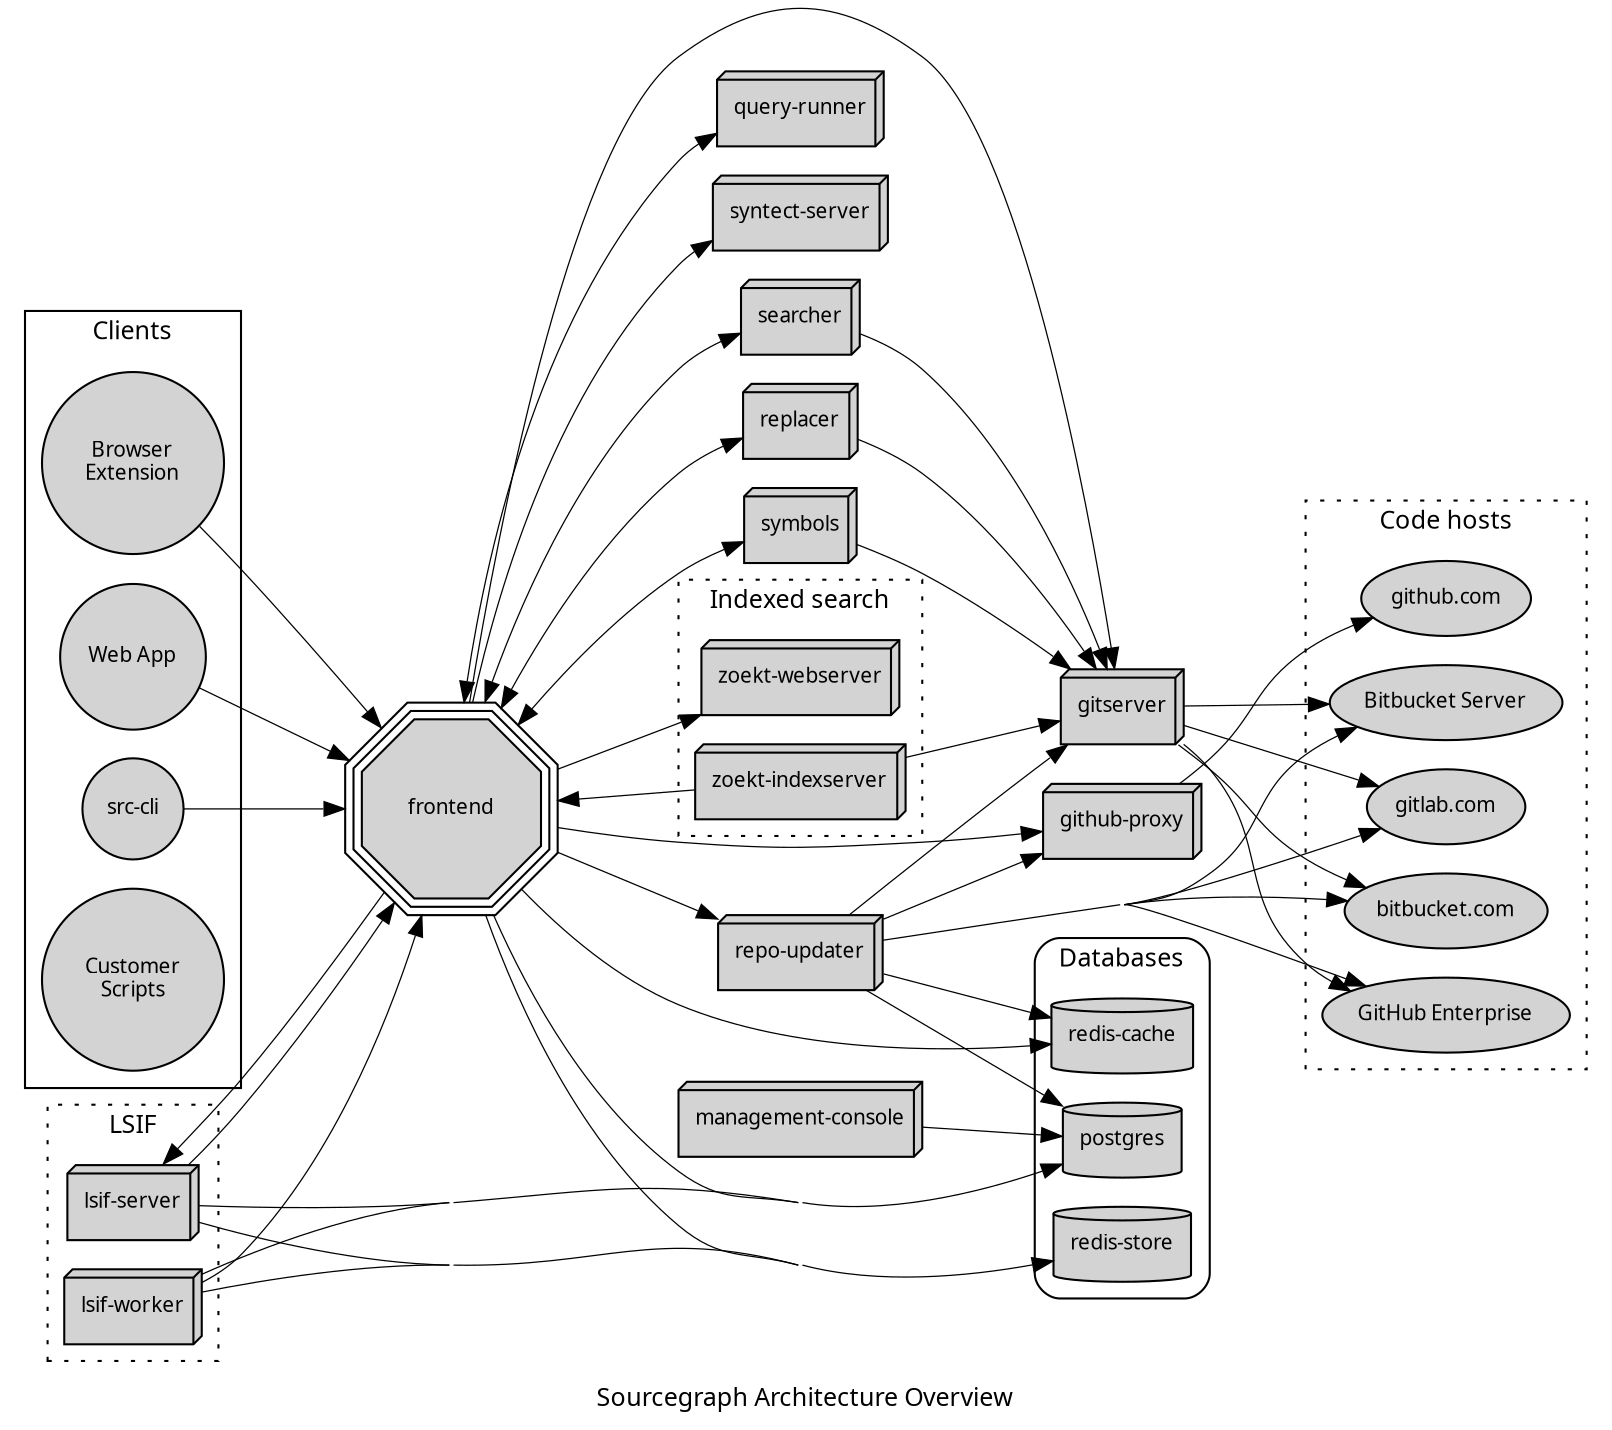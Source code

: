 digraph architecture {
    label="Sourcegraph Architecture Overview"
    rankdir=LR
    ratio=fill
    concentrate=true
    ranksep=0.8
    nodesep=0.2

    graph [
        fontname="Iosevka"
        fontsize=12
    ]

    node [
        style="filled"
        shape="box3d"
        fontname="Iosevka"
        fontsize=10
    ]

    edge [
        penwidth=0.6
        arrowType="empty"
    ]

    frontend [
        fixedsize=true
        width=1.2
        height=1.2
        shape="tripleoctagon"
        label="frontend"
        URL="https://github.com/sourcegraph/sourcegraph/tree/master/cmd/frontend"
    ]

    gitserver    [label="gitserver" URL="https://github.com/sourcegraph/sourcegraph/tree/master/cmd/gitserver"]
    repo_updater [label="repo-updater" URL="https://github.com/sourcegraph/sourcegraph/tree/master/cmd/repo-updater"]
    searcher     [label="searcher" URL="https://github.com/sourcegraph/sourcegraph/tree/master/cmd/searcher"]
    replacer     [label="replacer" URL="https://github.com/sourcegraph/sourcegraph/tree/master/cmd/replacer"]
    query_runner [label="query-runner" URL="https://github.com/sourcegraph/sourcegraph/tree/master/cmd/query-runner"]
    github_proxy [label="github-proxy" URL="https://github.com/sourcegraph/sourcegraph/tree/master/cmd/github-proxy"]
    syntect_server [label="syntect-server" URL="https://github.com/sourcegraph/syntect_server"]
    management_console [label="management-console" URL="https://github.com/sourcegraph/sourcegraph/tree/master/cmd/management-console"]
    symbols [label="symbols" URL="https://github.com/sourcegraph/sourcegraph/tree/master/cmd/symbols"]

    subgraph cluster_lsif_zoekt {
        label="Indexed search"
        rank="same"
        graph [style="dotted"]

        zoekt_webserver [label="zoekt-webserver" URL="https://github.com/sourcegraph/zoekt/tree/master/cmd/zoekt-webserver"]
        zoekt_indexserver [label="zoekt-indexserver" URL="https://github.com/sourcegraph/zoekt/tree/master/cmd/zoekt-sourcegraph-indexserver"]
    }

    subgraph cluster_lsif_processes {
        label="LSIF"
        rank="same"
        graph [style="dotted"]

        lsif_server [label="lsif-server" URL="https://github.com/sourcegraph/sourcegraph/tree/master/lsif/src/server"]
        lsif_worker [label="lsif-worker" URL="https://github.com/sourcegraph/sourcegraph/tree/master/lsif/src/worker"]
    }

    subgraph cluster_databases {
        label="Databases"
        rank="same"
        graph [style="rounded"]
        node [shape="cylinder"]

        redis_cache [label="redis-cache"]
        redis_store [label="redis-store"]
        postgres [label="postgres"]
    }

    subgraph cluster_codehosts {
        label="Code hosts"
        rank="same"
        graph [style="dotted"]
        node  [shape="oval"]

        github_dot_com [label="github.com"]
        gitlab_dot_com [label="gitlab.com"]
        bitbucket_cloud [label="bitbucket.com"]
        github_enterprise [label="GitHub Enterprise"]
        bitbucket_server [label="Bitbucket Server"]
    }

    subgraph cluster_clients {
        label="Clients"
        node [shape="circle"]
        src_cli [label="src-cli" URL="https://github.com/sourcegraph/src-cli"]
        browser_ext [label="Browser\nExtension" URL="https://github.com/sourcegraph/sourcegraph/tree/master/browser/"]
        web_app [label="Web App" URL="https://github.com/sourcegraph/sourcegraph/tree/master/web"]
        customer_scripts [label="Customer\nScripts"]
    }

    frontend -> gitserver
    frontend -> query_runner
    frontend -> searcher
    frontend -> replacer
    frontend -> repo_updater
    frontend -> github_proxy
    frontend -> zoekt_webserver
    frontend -> postgres
    frontend -> redis_cache
    frontend -> redis_store
    frontend -> syntect_server
    frontend -> lsif_server
    frontend -> symbols

    searcher -> frontend
    searcher -> gitserver

    replacer -> frontend
    replacer -> gitserver

    management_console -> postgres

    query_runner -> frontend

    symbols -> frontend
    symbols -> gitserver

    lsif_server -> frontend
    lsif_server -> postgres
    lsif_server -> redis_store
    lsif_worker -> frontend
    lsif_worker -> postgres
    lsif_worker -> redis_store

    repo_updater -> github_proxy
    repo_updater -> github_enterprise
    repo_updater -> gitlab_dot_com
    repo_updater -> bitbucket_server
    repo_updater -> bitbucket_cloud
    repo_updater -> postgres
    repo_updater -> gitserver
    repo_updater -> redis_cache

    github_proxy -> github_dot_com

    gitserver -> github_enterprise
    gitserver -> gitlab_dot_com
    gitserver -> bitbucket_server
    gitserver -> bitbucket_cloud

    zoekt_indexserver -> frontend
    zoekt_indexserver -> gitserver

    browser_ext -> frontend
    web_app -> frontend
    src_cli -> frontend
}
